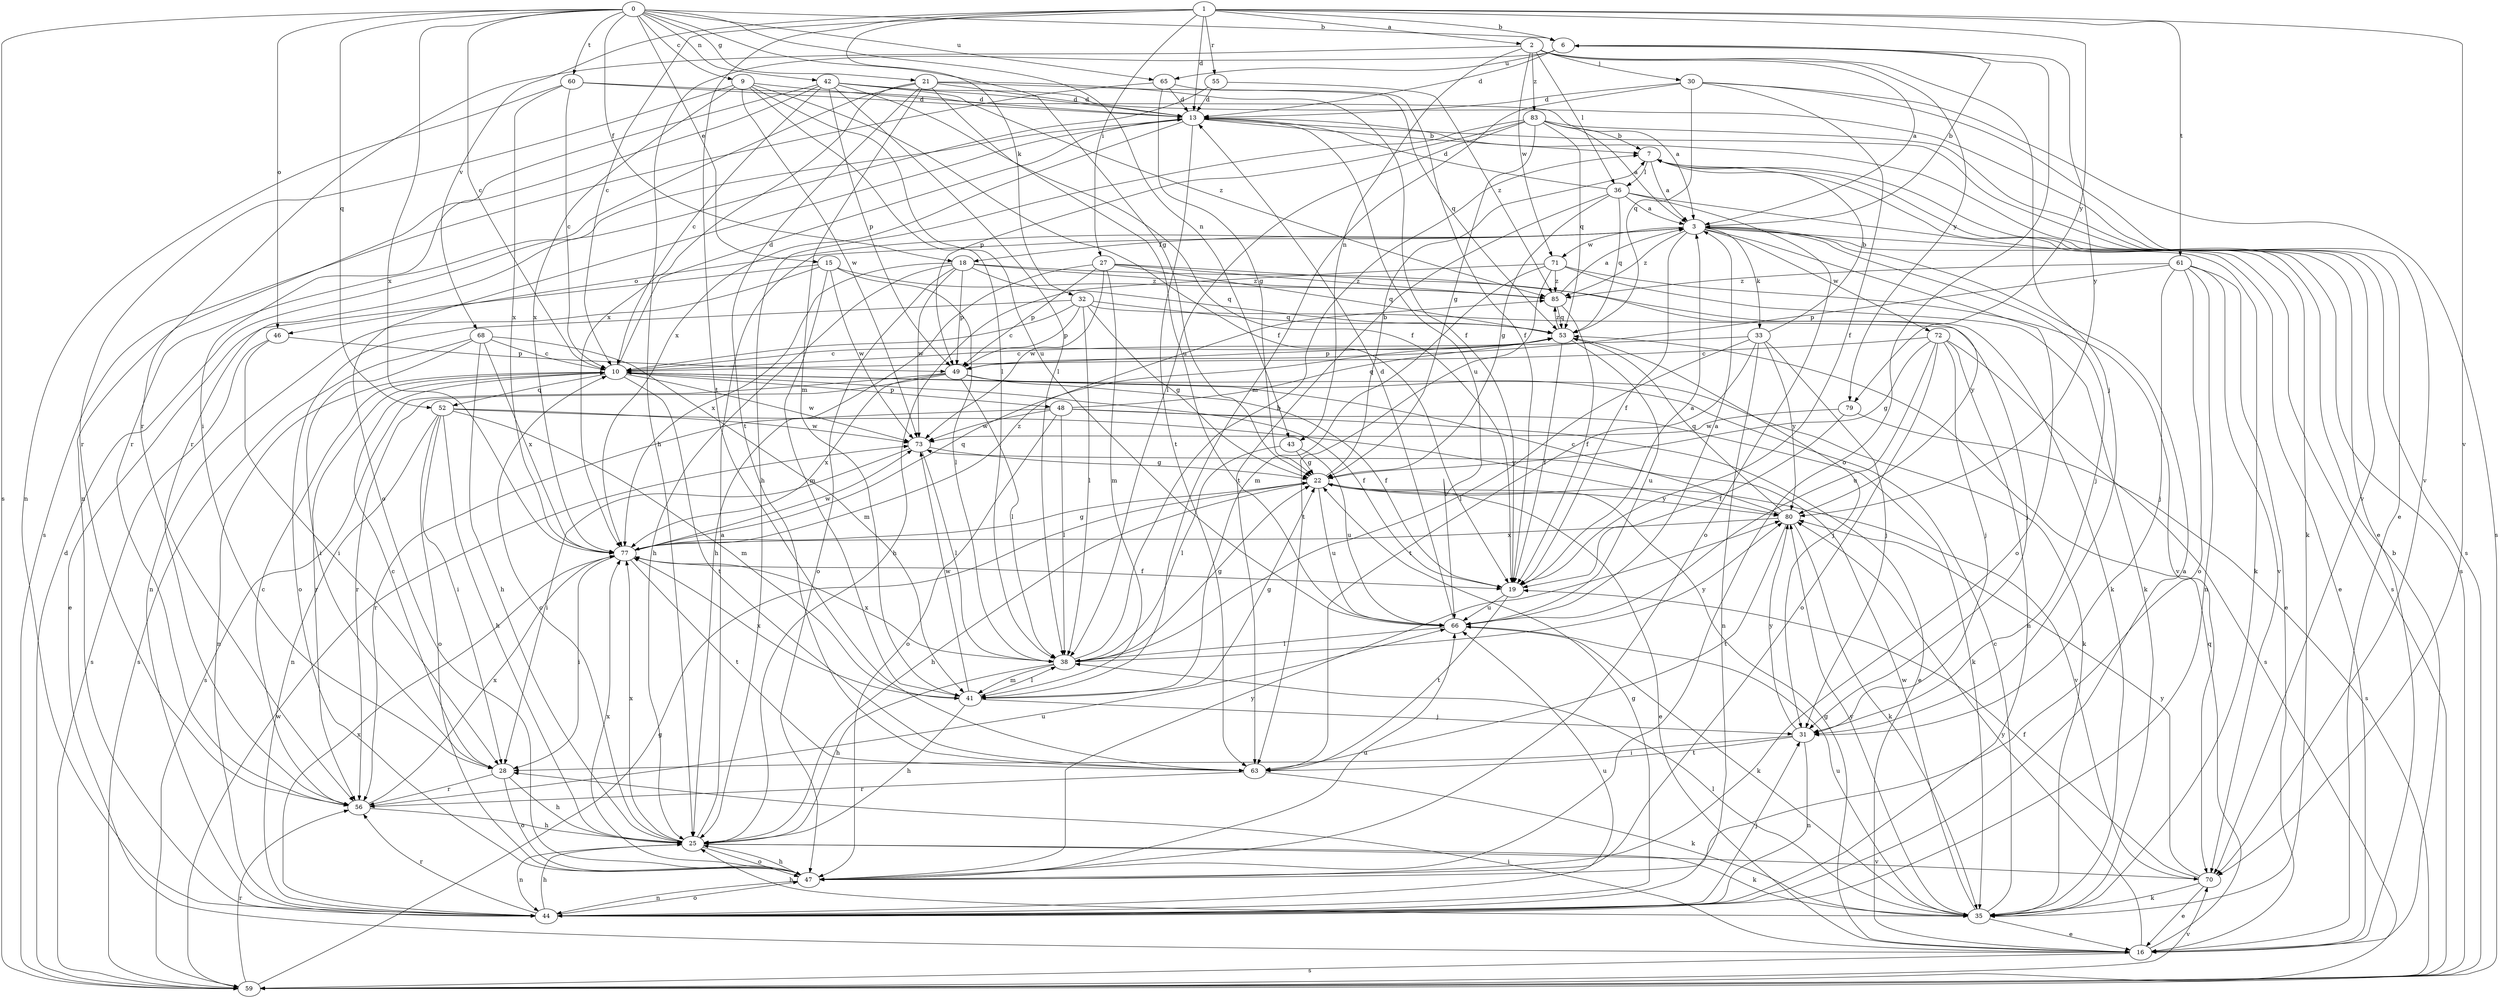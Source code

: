 strict digraph  {
0;
1;
2;
3;
6;
7;
9;
10;
13;
15;
16;
18;
19;
21;
22;
25;
27;
28;
30;
31;
32;
33;
35;
36;
38;
41;
42;
43;
44;
46;
47;
48;
49;
52;
53;
55;
56;
59;
60;
61;
63;
65;
66;
68;
70;
71;
72;
73;
77;
79;
80;
83;
85;
0 -> 6  [label=b];
0 -> 9  [label=c];
0 -> 10  [label=c];
0 -> 15  [label=e];
0 -> 18  [label=f];
0 -> 21  [label=g];
0 -> 22  [label=g];
0 -> 42  [label=n];
0 -> 43  [label=n];
0 -> 46  [label=o];
0 -> 52  [label=q];
0 -> 59  [label=s];
0 -> 60  [label=t];
0 -> 65  [label=u];
0 -> 77  [label=x];
1 -> 2  [label=a];
1 -> 6  [label=b];
1 -> 10  [label=c];
1 -> 13  [label=d];
1 -> 27  [label=i];
1 -> 32  [label=k];
1 -> 55  [label=r];
1 -> 61  [label=t];
1 -> 63  [label=t];
1 -> 68  [label=v];
1 -> 70  [label=v];
1 -> 79  [label=y];
2 -> 3  [label=a];
2 -> 30  [label=j];
2 -> 31  [label=j];
2 -> 36  [label=l];
2 -> 43  [label=n];
2 -> 56  [label=r];
2 -> 71  [label=w];
2 -> 79  [label=y];
2 -> 83  [label=z];
3 -> 6  [label=b];
3 -> 16  [label=e];
3 -> 18  [label=f];
3 -> 19  [label=f];
3 -> 31  [label=j];
3 -> 33  [label=k];
3 -> 35  [label=k];
3 -> 46  [label=o];
3 -> 47  [label=o];
3 -> 71  [label=w];
3 -> 72  [label=w];
3 -> 85  [label=z];
6 -> 13  [label=d];
6 -> 25  [label=h];
6 -> 47  [label=o];
6 -> 65  [label=u];
6 -> 80  [label=y];
7 -> 3  [label=a];
7 -> 35  [label=k];
7 -> 36  [label=l];
7 -> 59  [label=s];
9 -> 13  [label=d];
9 -> 19  [label=f];
9 -> 38  [label=l];
9 -> 56  [label=r];
9 -> 66  [label=u];
9 -> 73  [label=w];
9 -> 77  [label=x];
10 -> 13  [label=d];
10 -> 19  [label=f];
10 -> 44  [label=n];
10 -> 48  [label=p];
10 -> 52  [label=q];
10 -> 56  [label=r];
10 -> 63  [label=t];
10 -> 73  [label=w];
13 -> 7  [label=b];
13 -> 16  [label=e];
13 -> 47  [label=o];
13 -> 63  [label=t];
13 -> 66  [label=u];
13 -> 70  [label=v];
13 -> 77  [label=x];
15 -> 16  [label=e];
15 -> 38  [label=l];
15 -> 41  [label=m];
15 -> 44  [label=n];
15 -> 73  [label=w];
15 -> 85  [label=z];
16 -> 7  [label=b];
16 -> 22  [label=g];
16 -> 28  [label=i];
16 -> 53  [label=q];
16 -> 59  [label=s];
16 -> 80  [label=y];
18 -> 25  [label=h];
18 -> 35  [label=k];
18 -> 47  [label=o];
18 -> 49  [label=p];
18 -> 53  [label=q];
18 -> 73  [label=w];
18 -> 77  [label=x];
18 -> 85  [label=z];
19 -> 3  [label=a];
19 -> 63  [label=t];
19 -> 66  [label=u];
21 -> 13  [label=d];
21 -> 19  [label=f];
21 -> 41  [label=m];
21 -> 53  [label=q];
21 -> 56  [label=r];
21 -> 63  [label=t];
21 -> 66  [label=u];
21 -> 77  [label=x];
22 -> 7  [label=b];
22 -> 16  [label=e];
22 -> 25  [label=h];
22 -> 66  [label=u];
22 -> 70  [label=v];
22 -> 80  [label=y];
25 -> 3  [label=a];
25 -> 10  [label=c];
25 -> 35  [label=k];
25 -> 44  [label=n];
25 -> 47  [label=o];
25 -> 70  [label=v];
25 -> 77  [label=x];
27 -> 25  [label=h];
27 -> 41  [label=m];
27 -> 49  [label=p];
27 -> 53  [label=q];
27 -> 73  [label=w];
27 -> 80  [label=y];
27 -> 85  [label=z];
28 -> 10  [label=c];
28 -> 25  [label=h];
28 -> 47  [label=o];
28 -> 56  [label=r];
30 -> 13  [label=d];
30 -> 19  [label=f];
30 -> 41  [label=m];
30 -> 53  [label=q];
30 -> 59  [label=s];
30 -> 70  [label=v];
31 -> 28  [label=i];
31 -> 44  [label=n];
31 -> 63  [label=t];
31 -> 80  [label=y];
32 -> 10  [label=c];
32 -> 22  [label=g];
32 -> 31  [label=j];
32 -> 38  [label=l];
32 -> 47  [label=o];
32 -> 49  [label=p];
32 -> 53  [label=q];
33 -> 7  [label=b];
33 -> 10  [label=c];
33 -> 31  [label=j];
33 -> 38  [label=l];
33 -> 44  [label=n];
33 -> 63  [label=t];
33 -> 80  [label=y];
35 -> 10  [label=c];
35 -> 16  [label=e];
35 -> 25  [label=h];
35 -> 38  [label=l];
35 -> 66  [label=u];
35 -> 73  [label=w];
35 -> 80  [label=y];
36 -> 3  [label=a];
36 -> 13  [label=d];
36 -> 22  [label=g];
36 -> 47  [label=o];
36 -> 53  [label=q];
36 -> 59  [label=s];
36 -> 63  [label=t];
38 -> 7  [label=b];
38 -> 22  [label=g];
38 -> 25  [label=h];
38 -> 41  [label=m];
38 -> 77  [label=x];
38 -> 80  [label=y];
41 -> 22  [label=g];
41 -> 25  [label=h];
41 -> 31  [label=j];
41 -> 38  [label=l];
41 -> 73  [label=w];
41 -> 77  [label=x];
42 -> 10  [label=c];
42 -> 13  [label=d];
42 -> 16  [label=e];
42 -> 19  [label=f];
42 -> 28  [label=i];
42 -> 38  [label=l];
42 -> 44  [label=n];
42 -> 49  [label=p];
42 -> 85  [label=z];
43 -> 22  [label=g];
43 -> 38  [label=l];
43 -> 66  [label=u];
44 -> 3  [label=a];
44 -> 22  [label=g];
44 -> 25  [label=h];
44 -> 31  [label=j];
44 -> 47  [label=o];
44 -> 56  [label=r];
44 -> 66  [label=u];
44 -> 77  [label=x];
46 -> 28  [label=i];
46 -> 49  [label=p];
46 -> 59  [label=s];
47 -> 25  [label=h];
47 -> 44  [label=n];
47 -> 66  [label=u];
47 -> 77  [label=x];
47 -> 80  [label=y];
48 -> 16  [label=e];
48 -> 35  [label=k];
48 -> 38  [label=l];
48 -> 47  [label=o];
48 -> 53  [label=q];
48 -> 56  [label=r];
48 -> 73  [label=w];
49 -> 19  [label=f];
49 -> 35  [label=k];
49 -> 38  [label=l];
49 -> 56  [label=r];
49 -> 59  [label=s];
49 -> 77  [label=x];
52 -> 25  [label=h];
52 -> 28  [label=i];
52 -> 41  [label=m];
52 -> 44  [label=n];
52 -> 47  [label=o];
52 -> 73  [label=w];
52 -> 80  [label=y];
53 -> 10  [label=c];
53 -> 19  [label=f];
53 -> 31  [label=j];
53 -> 49  [label=p];
53 -> 66  [label=u];
53 -> 85  [label=z];
55 -> 13  [label=d];
55 -> 56  [label=r];
55 -> 85  [label=z];
56 -> 10  [label=c];
56 -> 25  [label=h];
56 -> 66  [label=u];
56 -> 77  [label=x];
59 -> 13  [label=d];
59 -> 22  [label=g];
59 -> 56  [label=r];
59 -> 70  [label=v];
59 -> 73  [label=w];
60 -> 3  [label=a];
60 -> 10  [label=c];
60 -> 13  [label=d];
60 -> 44  [label=n];
60 -> 77  [label=x];
61 -> 16  [label=e];
61 -> 31  [label=j];
61 -> 44  [label=n];
61 -> 47  [label=o];
61 -> 49  [label=p];
61 -> 70  [label=v];
61 -> 85  [label=z];
63 -> 35  [label=k];
63 -> 56  [label=r];
65 -> 13  [label=d];
65 -> 19  [label=f];
65 -> 22  [label=g];
65 -> 59  [label=s];
66 -> 3  [label=a];
66 -> 13  [label=d];
66 -> 35  [label=k];
66 -> 38  [label=l];
68 -> 10  [label=c];
68 -> 25  [label=h];
68 -> 28  [label=i];
68 -> 41  [label=m];
68 -> 59  [label=s];
68 -> 77  [label=x];
70 -> 16  [label=e];
70 -> 19  [label=f];
70 -> 35  [label=k];
70 -> 80  [label=y];
71 -> 25  [label=h];
71 -> 35  [label=k];
71 -> 41  [label=m];
71 -> 63  [label=t];
71 -> 70  [label=v];
71 -> 85  [label=z];
72 -> 10  [label=c];
72 -> 22  [label=g];
72 -> 31  [label=j];
72 -> 44  [label=n];
72 -> 47  [label=o];
72 -> 59  [label=s];
72 -> 66  [label=u];
73 -> 22  [label=g];
73 -> 28  [label=i];
73 -> 38  [label=l];
77 -> 19  [label=f];
77 -> 22  [label=g];
77 -> 28  [label=i];
77 -> 53  [label=q];
77 -> 63  [label=t];
77 -> 73  [label=w];
77 -> 85  [label=z];
79 -> 19  [label=f];
79 -> 59  [label=s];
79 -> 73  [label=w];
80 -> 10  [label=c];
80 -> 35  [label=k];
80 -> 53  [label=q];
80 -> 63  [label=t];
80 -> 77  [label=x];
83 -> 3  [label=a];
83 -> 7  [label=b];
83 -> 22  [label=g];
83 -> 25  [label=h];
83 -> 38  [label=l];
83 -> 49  [label=p];
83 -> 53  [label=q];
83 -> 59  [label=s];
85 -> 3  [label=a];
85 -> 19  [label=f];
85 -> 53  [label=q];
}

